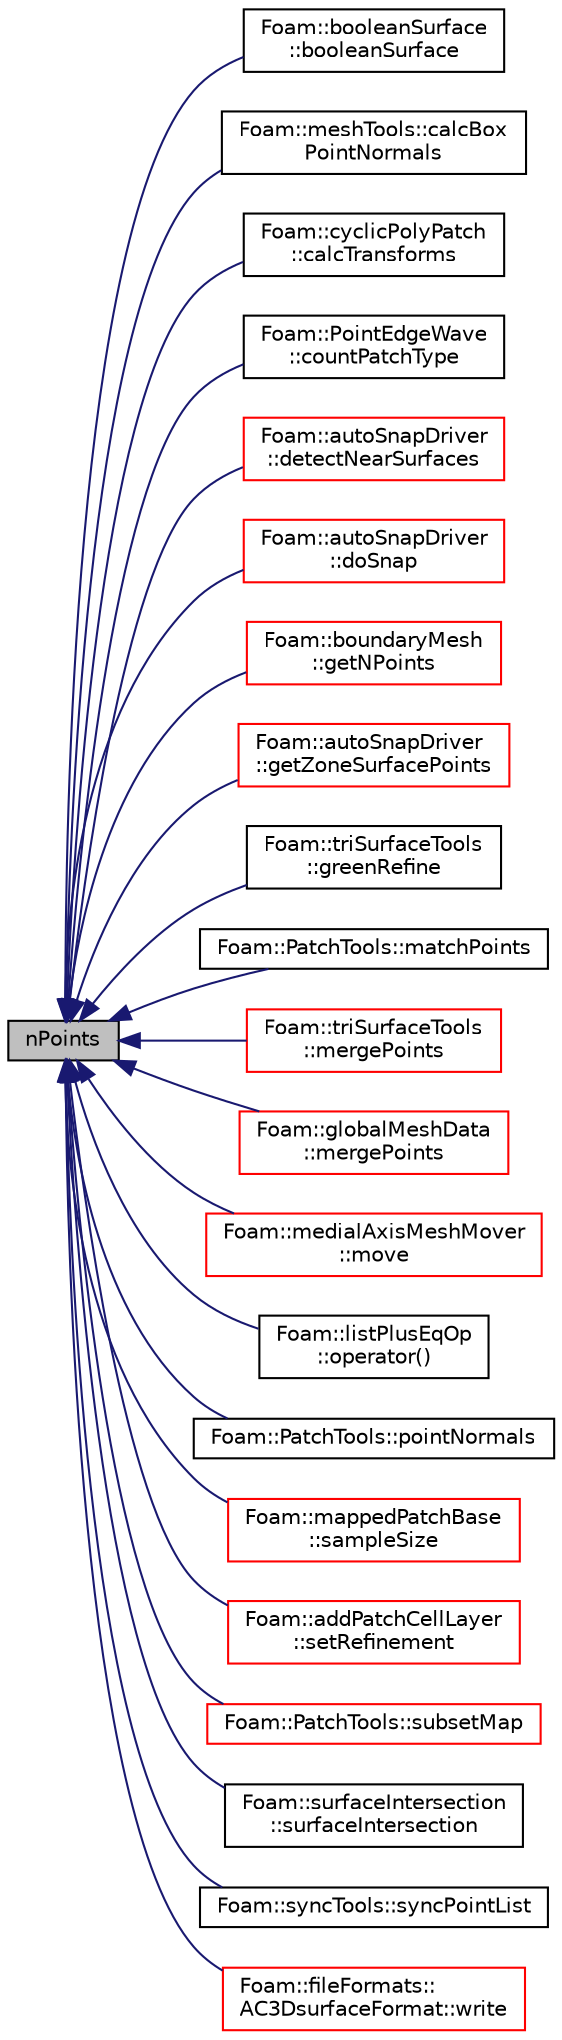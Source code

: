 digraph "nPoints"
{
  bgcolor="transparent";
  edge [fontname="Helvetica",fontsize="10",labelfontname="Helvetica",labelfontsize="10"];
  node [fontname="Helvetica",fontsize="10",shape=record];
  rankdir="LR";
  Node1 [label="nPoints",height=0.2,width=0.4,color="black", fillcolor="grey75", style="filled", fontcolor="black"];
  Node1 -> Node2 [dir="back",color="midnightblue",fontsize="10",style="solid",fontname="Helvetica"];
  Node2 [label="Foam::booleanSurface\l::booleanSurface",height=0.2,width=0.4,color="black",URL="$a00150.html#a88e679563079efe444d5005b5d5e0716",tooltip="Construct from surfaces and face labels to keep. "];
  Node1 -> Node3 [dir="back",color="midnightblue",fontsize="10",style="solid",fontname="Helvetica"];
  Node3 [label="Foam::meshTools::calcBox\lPointNormals",height=0.2,width=0.4,color="black",URL="$a10789.html#a4ba6200a07a6aab35485561987f60185",tooltip="Calculate point normals on a &#39;box&#39; mesh (all edges aligned with. "];
  Node1 -> Node4 [dir="back",color="midnightblue",fontsize="10",style="solid",fontname="Helvetica"];
  Node4 [label="Foam::cyclicPolyPatch\l::calcTransforms",height=0.2,width=0.4,color="black",URL="$a00484.html#afb48497736bbafb1fbb000cd218d1779",tooltip="Recalculate the transformation tensors. "];
  Node1 -> Node5 [dir="back",color="midnightblue",fontsize="10",style="solid",fontname="Helvetica"];
  Node5 [label="Foam::PointEdgeWave\l::countPatchType",height=0.2,width=0.4,color="black",URL="$a01878.html#af1e6afe589b1de4f22d3c8587a005161"];
  Node1 -> Node6 [dir="back",color="midnightblue",fontsize="10",style="solid",fontname="Helvetica"];
  Node6 [label="Foam::autoSnapDriver\l::detectNearSurfaces",height=0.2,width=0.4,color="red",URL="$a00089.html#a1f0aa6841e7a037db0a22342f828e761",tooltip="Per patch point override displacement if in gap situation. "];
  Node1 -> Node7 [dir="back",color="midnightblue",fontsize="10",style="solid",fontname="Helvetica"];
  Node7 [label="Foam::autoSnapDriver\l::doSnap",height=0.2,width=0.4,color="red",URL="$a00089.html#adf0870a8be4483ecdb73b26b20d027ee"];
  Node1 -> Node8 [dir="back",color="midnightblue",fontsize="10",style="solid",fontname="Helvetica"];
  Node8 [label="Foam::boundaryMesh\l::getNPoints",height=0.2,width=0.4,color="red",URL="$a00152.html#a47dd9a9677c6038a7ad373ffb4925633",tooltip="Number of points used in face subset. "];
  Node1 -> Node9 [dir="back",color="midnightblue",fontsize="10",style="solid",fontname="Helvetica"];
  Node9 [label="Foam::autoSnapDriver\l::getZoneSurfacePoints",height=0.2,width=0.4,color="red",URL="$a00089.html#a9b0617c77e1e71c70428238e6246484e",tooltip="Get points both on patch and facezone. "];
  Node1 -> Node10 [dir="back",color="midnightblue",fontsize="10",style="solid",fontname="Helvetica"];
  Node10 [label="Foam::triSurfaceTools\l::greenRefine",height=0.2,width=0.4,color="black",URL="$a02693.html#abfb8b3103f67e2652cfb672525ec5d43",tooltip="Refine edges by splitting to opposite vertex. "];
  Node1 -> Node11 [dir="back",color="midnightblue",fontsize="10",style="solid",fontname="Helvetica"];
  Node11 [label="Foam::PatchTools::matchPoints",height=0.2,width=0.4,color="black",URL="$a01815.html#a53abaec4e100007300e11cedf4c5b772",tooltip="Find corresponding points on patches sharing the same points. "];
  Node1 -> Node12 [dir="back",color="midnightblue",fontsize="10",style="solid",fontname="Helvetica"];
  Node12 [label="Foam::triSurfaceTools\l::mergePoints",height=0.2,width=0.4,color="red",URL="$a02693.html#a44799249ec25a8721893cffeffcdec1f",tooltip="Merge points within distance. "];
  Node1 -> Node13 [dir="back",color="midnightblue",fontsize="10",style="solid",fontname="Helvetica"];
  Node13 [label="Foam::globalMeshData\l::mergePoints",height=0.2,width=0.4,color="red",URL="$a00933.html#a88daf4a4726e5a4a41e77ec8827e8fb2",tooltip="Helper for merging (collocated!) mesh point data. "];
  Node1 -> Node14 [dir="back",color="midnightblue",fontsize="10",style="solid",fontname="Helvetica"];
  Node14 [label="Foam::medialAxisMeshMover\l::move",height=0.2,width=0.4,color="red",URL="$a01456.html#a298042b135d36380a27b56b6c27ad5eb",tooltip="Move mesh using current pointDisplacement boundary values. "];
  Node1 -> Node15 [dir="back",color="midnightblue",fontsize="10",style="solid",fontname="Helvetica"];
  Node15 [label="Foam::listPlusEqOp\l::operator()",height=0.2,width=0.4,color="black",URL="$a01368.html#ae4420a9fd791f5ab9ebad1a3150ba899"];
  Node1 -> Node16 [dir="back",color="midnightblue",fontsize="10",style="solid",fontname="Helvetica"];
  Node16 [label="Foam::PatchTools::pointNormals",height=0.2,width=0.4,color="black",URL="$a01815.html#ab60186b13b96788288ecfa924a6950d2"];
  Node1 -> Node17 [dir="back",color="midnightblue",fontsize="10",style="solid",fontname="Helvetica"];
  Node17 [label="Foam::mappedPatchBase\l::sampleSize",height=0.2,width=0.4,color="red",URL="$a01421.html#ae76dc05cf7195dca465f4f0da5d43afd",tooltip="Return size of mapped mesh/patch/boundary. "];
  Node1 -> Node18 [dir="back",color="midnightblue",fontsize="10",style="solid",fontname="Helvetica"];
  Node18 [label="Foam::addPatchCellLayer\l::setRefinement",height=0.2,width=0.4,color="red",URL="$a00025.html#a9488cb0518f21b76444c508cc9658d64",tooltip="Play commands into polyTopoChange to create layers on top. "];
  Node1 -> Node19 [dir="back",color="midnightblue",fontsize="10",style="solid",fontname="Helvetica"];
  Node19 [label="Foam::PatchTools::subsetMap",height=0.2,width=0.4,color="red",URL="$a01815.html#a373cb19a7bfde8d155b317980839cf72",tooltip="Determine the mapping for a sub-patch. "];
  Node1 -> Node20 [dir="back",color="midnightblue",fontsize="10",style="solid",fontname="Helvetica"];
  Node20 [label="Foam::surfaceIntersection\l::surfaceIntersection",height=0.2,width=0.4,color="black",URL="$a02485.html#a799b50167148bd08cc2271a5b90891ff",tooltip="Construct from two surfaces. Does all its own cutting. "];
  Node1 -> Node21 [dir="back",color="midnightblue",fontsize="10",style="solid",fontname="Helvetica"];
  Node21 [label="Foam::syncTools::syncPointList",height=0.2,width=0.4,color="black",URL="$a02545.html#a334197e1b70d6e0b87da5cb827940dd4",tooltip="Synchronize values on selected mesh points. "];
  Node1 -> Node22 [dir="back",color="midnightblue",fontsize="10",style="solid",fontname="Helvetica"];
  Node22 [label="Foam::fileFormats::\lAC3DsurfaceFormat::write",height=0.2,width=0.4,color="red",URL="$a00014.html#a2a1e1394d9dd8932b738248c123a267f",tooltip="Write surface mesh components by proxy. "];
}
